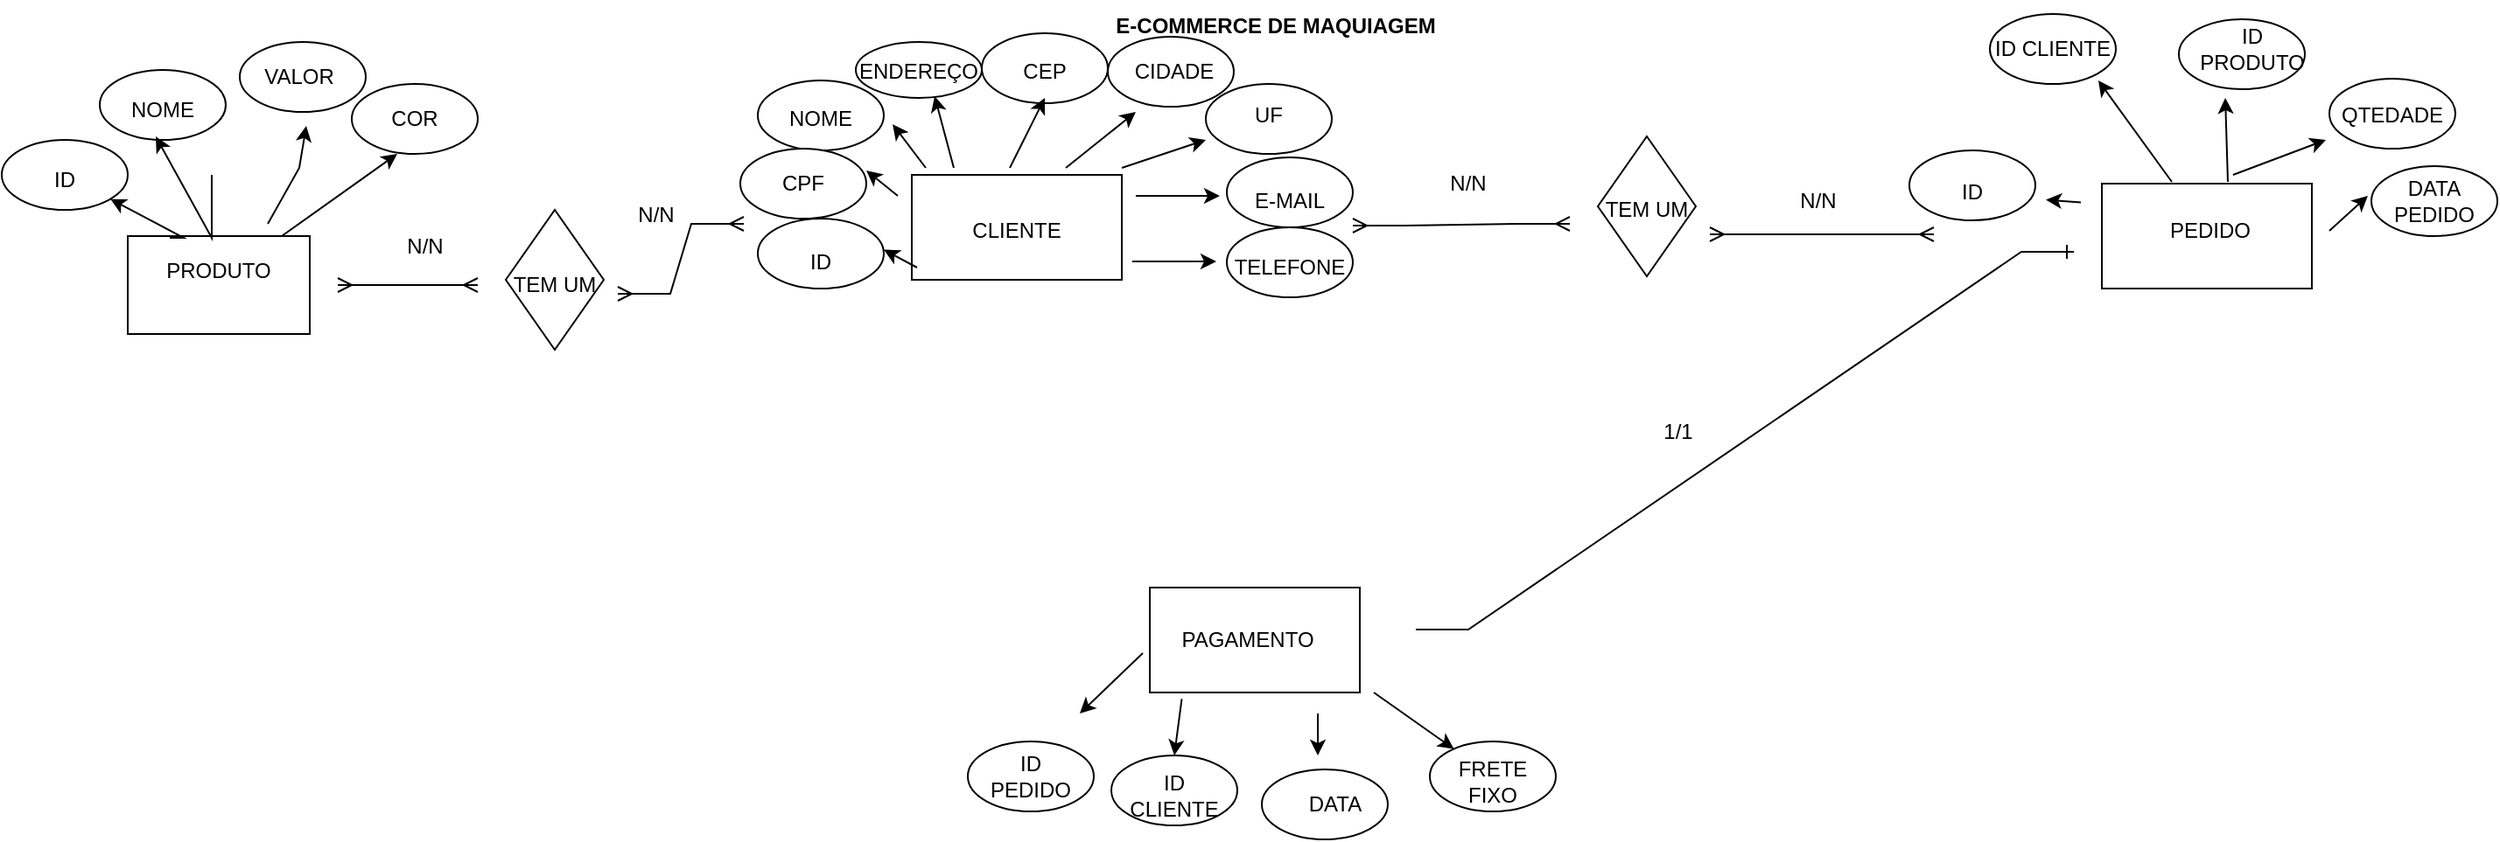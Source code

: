 <mxfile version="20.8.16" type="github">
  <diagram name="Página-1" id="B2bNF2gCKiCi8UCyTpzR">
    <mxGraphModel dx="1434" dy="788" grid="1" gridSize="8" guides="1" tooltips="1" connect="1" arrows="1" fold="1" page="1" pageScale="1" pageWidth="1600" pageHeight="1200" math="0" shadow="0">
      <root>
        <mxCell id="0" />
        <mxCell id="1" parent="0" />
        <mxCell id="oi5ur6y7Pvudr7qSThxN-54" value="" style="rounded=0;whiteSpace=wrap;html=1;glass=0;" vertex="1" parent="1">
          <mxGeometry x="1200" y="113" width="120" height="60" as="geometry" />
        </mxCell>
        <mxCell id="oi5ur6y7Pvudr7qSThxN-30" value="" style="ellipse;whiteSpace=wrap;html=1;rounded=0;glass=0;" vertex="1" parent="1">
          <mxGeometry x="432" y="54" width="72" height="40" as="geometry" />
        </mxCell>
        <mxCell id="oi5ur6y7Pvudr7qSThxN-26" value="" style="rounded=0;whiteSpace=wrap;html=1;glass=0;" vertex="1" parent="1">
          <mxGeometry x="520" y="108" width="120" height="60" as="geometry" />
        </mxCell>
        <mxCell id="oi5ur6y7Pvudr7qSThxN-1" value="E-COMMERCE DE MAQUIAGEM" style="text;html=1;strokeColor=none;fillColor=none;align=center;verticalAlign=middle;whiteSpace=wrap;rounded=0;glass=0;fontStyle=1" vertex="1" parent="1">
          <mxGeometry x="544" y="8" width="368" height="30" as="geometry" />
        </mxCell>
        <mxCell id="oi5ur6y7Pvudr7qSThxN-2" value="" style="rounded=0;whiteSpace=wrap;html=1;glass=0;" vertex="1" parent="1">
          <mxGeometry x="72" y="143" width="104" height="56" as="geometry" />
        </mxCell>
        <mxCell id="oi5ur6y7Pvudr7qSThxN-3" value="PRODUTO" style="text;html=1;strokeColor=none;fillColor=none;align=center;verticalAlign=middle;whiteSpace=wrap;rounded=0;" vertex="1" parent="1">
          <mxGeometry x="56" y="143" width="136" height="40" as="geometry" />
        </mxCell>
        <mxCell id="oi5ur6y7Pvudr7qSThxN-4" value="" style="ellipse;whiteSpace=wrap;html=1;rounded=0;glass=0;" vertex="1" parent="1">
          <mxGeometry x="488" y="32" width="72" height="32" as="geometry" />
        </mxCell>
        <mxCell id="oi5ur6y7Pvudr7qSThxN-5" value="" style="ellipse;whiteSpace=wrap;html=1;rounded=0;glass=0;" vertex="1" parent="1">
          <mxGeometry y="88" width="72" height="40" as="geometry" />
        </mxCell>
        <mxCell id="oi5ur6y7Pvudr7qSThxN-6" value="" style="ellipse;whiteSpace=wrap;html=1;rounded=0;glass=0;" vertex="1" parent="1">
          <mxGeometry x="200" y="56" width="72" height="40" as="geometry" />
        </mxCell>
        <mxCell id="oi5ur6y7Pvudr7qSThxN-7" value="" style="ellipse;whiteSpace=wrap;html=1;rounded=0;glass=0;" vertex="1" parent="1">
          <mxGeometry x="422" y="93" width="72" height="40" as="geometry" />
        </mxCell>
        <mxCell id="oi5ur6y7Pvudr7qSThxN-8" value="" style="ellipse;whiteSpace=wrap;html=1;rounded=0;glass=0;" vertex="1" parent="1">
          <mxGeometry x="136" y="32" width="72" height="40" as="geometry" />
        </mxCell>
        <mxCell id="oi5ur6y7Pvudr7qSThxN-9" value="" style="ellipse;whiteSpace=wrap;html=1;rounded=0;glass=0;" vertex="1" parent="1">
          <mxGeometry x="56" y="48" width="72" height="40" as="geometry" />
        </mxCell>
        <mxCell id="oi5ur6y7Pvudr7qSThxN-10" value="ID" style="text;html=1;strokeColor=none;fillColor=none;align=center;verticalAlign=middle;whiteSpace=wrap;rounded=0;" vertex="1" parent="1">
          <mxGeometry x="6" y="96" width="60" height="30" as="geometry" />
        </mxCell>
        <mxCell id="oi5ur6y7Pvudr7qSThxN-12" value="VALOR" style="text;html=1;strokeColor=none;fillColor=none;align=center;verticalAlign=middle;whiteSpace=wrap;rounded=0;" vertex="1" parent="1">
          <mxGeometry x="140" y="37" width="60" height="30" as="geometry" />
        </mxCell>
        <mxCell id="oi5ur6y7Pvudr7qSThxN-13" value="ENDEREÇO" style="text;html=1;strokeColor=none;fillColor=none;align=center;verticalAlign=middle;whiteSpace=wrap;rounded=0;" vertex="1" parent="1">
          <mxGeometry x="472" y="34" width="104" height="30" as="geometry" />
        </mxCell>
        <mxCell id="oi5ur6y7Pvudr7qSThxN-14" value="NOME" style="text;html=1;strokeColor=none;fillColor=none;align=center;verticalAlign=middle;whiteSpace=wrap;rounded=0;" vertex="1" parent="1">
          <mxGeometry x="438" y="61" width="60" height="30" as="geometry" />
        </mxCell>
        <mxCell id="oi5ur6y7Pvudr7qSThxN-15" value="COR" style="text;html=1;strokeColor=none;fillColor=none;align=center;verticalAlign=middle;whiteSpace=wrap;rounded=0;" vertex="1" parent="1">
          <mxGeometry x="206" y="61" width="60" height="30" as="geometry" />
        </mxCell>
        <mxCell id="oi5ur6y7Pvudr7qSThxN-16" value="NOME" style="text;html=1;strokeColor=none;fillColor=none;align=center;verticalAlign=middle;whiteSpace=wrap;rounded=0;" vertex="1" parent="1">
          <mxGeometry x="62" y="56" width="60" height="30" as="geometry" />
        </mxCell>
        <mxCell id="oi5ur6y7Pvudr7qSThxN-18" value="" style="endArrow=classic;html=1;rounded=0;" edge="1" parent="1" target="oi5ur6y7Pvudr7qSThxN-5">
          <mxGeometry width="50" height="50" relative="1" as="geometry">
            <mxPoint x="96" y="144" as="sourcePoint" />
            <mxPoint x="88" y="128" as="targetPoint" />
            <Array as="points">
              <mxPoint x="104" y="144" />
            </Array>
          </mxGeometry>
        </mxCell>
        <mxCell id="oi5ur6y7Pvudr7qSThxN-19" value="" style="endArrow=classic;html=1;rounded=0;exitX=0.846;exitY=0;exitDx=0;exitDy=0;exitPerimeter=0;" edge="1" parent="1" source="oi5ur6y7Pvudr7qSThxN-2">
          <mxGeometry width="50" height="50" relative="1" as="geometry">
            <mxPoint x="176" y="146" as="sourcePoint" />
            <mxPoint x="226" y="96" as="targetPoint" />
          </mxGeometry>
        </mxCell>
        <mxCell id="oi5ur6y7Pvudr7qSThxN-20" value="" style="endArrow=classic;html=1;rounded=0;exitX=0.706;exitY=-0.175;exitDx=0;exitDy=0;exitPerimeter=0;" edge="1" parent="1" source="oi5ur6y7Pvudr7qSThxN-3">
          <mxGeometry width="50" height="50" relative="1" as="geometry">
            <mxPoint x="170" y="120" as="sourcePoint" />
            <mxPoint x="174" y="80" as="targetPoint" />
            <Array as="points">
              <mxPoint x="170" y="104" />
            </Array>
          </mxGeometry>
        </mxCell>
        <mxCell id="oi5ur6y7Pvudr7qSThxN-22" value="" style="endArrow=classic;html=1;rounded=0;" edge="1" parent="1">
          <mxGeometry width="50" height="50" relative="1" as="geometry">
            <mxPoint x="120" y="108" as="sourcePoint" />
            <mxPoint x="88" y="86" as="targetPoint" />
            <Array as="points">
              <mxPoint x="120" y="144" />
            </Array>
          </mxGeometry>
        </mxCell>
        <mxCell id="oi5ur6y7Pvudr7qSThxN-24" value="CLIENTE" style="text;html=1;strokeColor=none;fillColor=none;align=center;verticalAlign=middle;whiteSpace=wrap;rounded=0;" vertex="1" parent="1">
          <mxGeometry x="512" y="120" width="136" height="40" as="geometry" />
        </mxCell>
        <mxCell id="oi5ur6y7Pvudr7qSThxN-27" value="" style="ellipse;whiteSpace=wrap;html=1;rounded=0;glass=0;" vertex="1" parent="1">
          <mxGeometry x="688" y="56" width="72" height="40" as="geometry" />
        </mxCell>
        <mxCell id="oi5ur6y7Pvudr7qSThxN-28" value="" style="ellipse;whiteSpace=wrap;html=1;rounded=0;glass=0;" vertex="1" parent="1">
          <mxGeometry x="632" y="29" width="72" height="40" as="geometry" />
        </mxCell>
        <mxCell id="oi5ur6y7Pvudr7qSThxN-29" value="" style="ellipse;whiteSpace=wrap;html=1;rounded=0;glass=0;" vertex="1" parent="1">
          <mxGeometry x="560" y="27" width="72" height="40" as="geometry" />
        </mxCell>
        <mxCell id="oi5ur6y7Pvudr7qSThxN-31" value="" style="ellipse;whiteSpace=wrap;html=1;rounded=0;glass=0;" vertex="1" parent="1">
          <mxGeometry x="700" y="98" width="72" height="40" as="geometry" />
        </mxCell>
        <mxCell id="oi5ur6y7Pvudr7qSThxN-32" value="" style="ellipse;whiteSpace=wrap;html=1;rounded=0;glass=0;" vertex="1" parent="1">
          <mxGeometry x="432" y="133" width="72" height="40" as="geometry" />
        </mxCell>
        <mxCell id="oi5ur6y7Pvudr7qSThxN-33" value="" style="ellipse;whiteSpace=wrap;html=1;rounded=0;glass=0;" vertex="1" parent="1">
          <mxGeometry x="700" y="138" width="72" height="40" as="geometry" />
        </mxCell>
        <mxCell id="oi5ur6y7Pvudr7qSThxN-34" value="ID" style="text;html=1;strokeColor=none;fillColor=none;align=center;verticalAlign=middle;whiteSpace=wrap;rounded=0;" vertex="1" parent="1">
          <mxGeometry x="438" y="143" width="60" height="30" as="geometry" />
        </mxCell>
        <mxCell id="oi5ur6y7Pvudr7qSThxN-36" value="CIDADE" style="text;html=1;strokeColor=none;fillColor=none;align=center;verticalAlign=middle;whiteSpace=wrap;rounded=0;" vertex="1" parent="1">
          <mxGeometry x="640" y="34" width="60" height="30" as="geometry" />
        </mxCell>
        <mxCell id="oi5ur6y7Pvudr7qSThxN-37" value="CEP" style="text;html=1;strokeColor=none;fillColor=none;align=center;verticalAlign=middle;whiteSpace=wrap;rounded=0;" vertex="1" parent="1">
          <mxGeometry x="566" y="34" width="60" height="30" as="geometry" />
        </mxCell>
        <mxCell id="oi5ur6y7Pvudr7qSThxN-38" value="E-MAIL" style="text;html=1;strokeColor=none;fillColor=none;align=center;verticalAlign=middle;whiteSpace=wrap;rounded=0;" vertex="1" parent="1">
          <mxGeometry x="706" y="108" width="60" height="30" as="geometry" />
        </mxCell>
        <mxCell id="oi5ur6y7Pvudr7qSThxN-41" value="TELEFONE" style="text;html=1;strokeColor=none;fillColor=none;align=center;verticalAlign=middle;whiteSpace=wrap;rounded=0;" vertex="1" parent="1">
          <mxGeometry x="706" y="146" width="60" height="30" as="geometry" />
        </mxCell>
        <mxCell id="oi5ur6y7Pvudr7qSThxN-42" value="UF" style="text;html=1;strokeColor=none;fillColor=none;align=center;verticalAlign=middle;whiteSpace=wrap;rounded=0;" vertex="1" parent="1">
          <mxGeometry x="694" y="59" width="60" height="30" as="geometry" />
        </mxCell>
        <mxCell id="oi5ur6y7Pvudr7qSThxN-43" value="CPF" style="text;html=1;strokeColor=none;fillColor=none;align=center;verticalAlign=middle;whiteSpace=wrap;rounded=0;" vertex="1" parent="1">
          <mxGeometry x="428" y="98" width="60" height="30" as="geometry" />
        </mxCell>
        <mxCell id="oi5ur6y7Pvudr7qSThxN-44" value="" style="endArrow=classic;html=1;rounded=0;exitX=0.846;exitY=0;exitDx=0;exitDy=0;exitPerimeter=0;entryX=0.5;entryY=1;entryDx=0;entryDy=0;" edge="1" parent="1" target="oi5ur6y7Pvudr7qSThxN-37">
          <mxGeometry width="50" height="50" relative="1" as="geometry">
            <mxPoint x="576" y="104" as="sourcePoint" />
            <mxPoint x="602.016" y="80" as="targetPoint" />
          </mxGeometry>
        </mxCell>
        <mxCell id="oi5ur6y7Pvudr7qSThxN-45" value="" style="endArrow=classic;html=1;rounded=0;" edge="1" parent="1">
          <mxGeometry width="50" height="50" relative="1" as="geometry">
            <mxPoint x="608" y="104" as="sourcePoint" />
            <mxPoint x="648" y="72" as="targetPoint" />
          </mxGeometry>
        </mxCell>
        <mxCell id="oi5ur6y7Pvudr7qSThxN-46" value="" style="endArrow=classic;html=1;rounded=0;entryX=0;entryY=0.8;entryDx=0;entryDy=0;entryPerimeter=0;" edge="1" parent="1" target="oi5ur6y7Pvudr7qSThxN-27">
          <mxGeometry width="50" height="50" relative="1" as="geometry">
            <mxPoint x="640" y="104" as="sourcePoint" />
            <mxPoint x="674.016" y="84" as="targetPoint" />
          </mxGeometry>
        </mxCell>
        <mxCell id="oi5ur6y7Pvudr7qSThxN-47" value="" style="endArrow=classic;html=1;rounded=0;exitX=1;exitY=0;exitDx=0;exitDy=0;" edge="1" parent="1" source="oi5ur6y7Pvudr7qSThxN-24">
          <mxGeometry width="50" height="50" relative="1" as="geometry">
            <mxPoint x="648" y="132" as="sourcePoint" />
            <mxPoint x="696" y="120" as="targetPoint" />
          </mxGeometry>
        </mxCell>
        <mxCell id="oi5ur6y7Pvudr7qSThxN-48" value="" style="endArrow=classic;html=1;rounded=0;exitX=1;exitY=0;exitDx=0;exitDy=0;" edge="1" parent="1">
          <mxGeometry width="50" height="50" relative="1" as="geometry">
            <mxPoint x="646" y="157.5" as="sourcePoint" />
            <mxPoint x="694" y="157.5" as="targetPoint" />
          </mxGeometry>
        </mxCell>
        <mxCell id="oi5ur6y7Pvudr7qSThxN-49" value="" style="endArrow=classic;html=1;rounded=0;entryX=0.587;entryY=0.967;entryDx=0;entryDy=0;entryPerimeter=0;" edge="1" parent="1" target="oi5ur6y7Pvudr7qSThxN-13">
          <mxGeometry width="50" height="50" relative="1" as="geometry">
            <mxPoint x="544" y="104" as="sourcePoint" />
            <mxPoint x="576" y="86" as="targetPoint" />
          </mxGeometry>
        </mxCell>
        <mxCell id="oi5ur6y7Pvudr7qSThxN-50" value="" style="endArrow=classic;html=1;rounded=0;entryX=0.587;entryY=0.967;entryDx=0;entryDy=0;entryPerimeter=0;" edge="1" parent="1">
          <mxGeometry width="50" height="50" relative="1" as="geometry">
            <mxPoint x="528" y="104" as="sourcePoint" />
            <mxPoint x="509.048" y="79.01" as="targetPoint" />
          </mxGeometry>
        </mxCell>
        <mxCell id="oi5ur6y7Pvudr7qSThxN-51" value="" style="endArrow=classic;html=1;rounded=0;entryX=0.587;entryY=0.967;entryDx=0;entryDy=0;entryPerimeter=0;exitX=0;exitY=0;exitDx=0;exitDy=0;" edge="1" parent="1" source="oi5ur6y7Pvudr7qSThxN-24">
          <mxGeometry width="50" height="50" relative="1" as="geometry">
            <mxPoint x="512.95" y="130.5" as="sourcePoint" />
            <mxPoint x="493.998" y="105.51" as="targetPoint" />
          </mxGeometry>
        </mxCell>
        <mxCell id="oi5ur6y7Pvudr7qSThxN-52" value="PEDIDO" style="text;html=1;strokeColor=none;fillColor=none;align=center;verticalAlign=middle;whiteSpace=wrap;rounded=0;" vertex="1" parent="1">
          <mxGeometry x="1194" y="120" width="136" height="40" as="geometry" />
        </mxCell>
        <mxCell id="oi5ur6y7Pvudr7qSThxN-53" value="" style="endArrow=classic;html=1;rounded=0;entryX=0.587;entryY=0.967;entryDx=0;entryDy=0;entryPerimeter=0;exitX=0.081;exitY=1.025;exitDx=0;exitDy=0;exitPerimeter=0;" edge="1" parent="1" source="oi5ur6y7Pvudr7qSThxN-24">
          <mxGeometry width="50" height="50" relative="1" as="geometry">
            <mxPoint x="522" y="165.24" as="sourcePoint" />
            <mxPoint x="503.998" y="150.75" as="targetPoint" />
          </mxGeometry>
        </mxCell>
        <mxCell id="oi5ur6y7Pvudr7qSThxN-58" value="" style="ellipse;whiteSpace=wrap;html=1;rounded=0;glass=0;" vertex="1" parent="1">
          <mxGeometry x="1354" y="103" width="72" height="40" as="geometry" />
        </mxCell>
        <mxCell id="oi5ur6y7Pvudr7qSThxN-59" value="" style="ellipse;whiteSpace=wrap;html=1;rounded=0;glass=0;" vertex="1" parent="1">
          <mxGeometry x="1330" y="53" width="72" height="40" as="geometry" />
        </mxCell>
        <mxCell id="oi5ur6y7Pvudr7qSThxN-60" value="" style="ellipse;whiteSpace=wrap;html=1;rounded=0;glass=0;" vertex="1" parent="1">
          <mxGeometry x="1244" y="19" width="72" height="40" as="geometry" />
        </mxCell>
        <mxCell id="oi5ur6y7Pvudr7qSThxN-61" value="" style="ellipse;whiteSpace=wrap;html=1;rounded=0;glass=0;" vertex="1" parent="1">
          <mxGeometry x="1136" y="16" width="72" height="40" as="geometry" />
        </mxCell>
        <mxCell id="oi5ur6y7Pvudr7qSThxN-62" value="" style="ellipse;whiteSpace=wrap;html=1;rounded=0;glass=0;" vertex="1" parent="1">
          <mxGeometry x="1090" y="94" width="72" height="40" as="geometry" />
        </mxCell>
        <mxCell id="oi5ur6y7Pvudr7qSThxN-64" value="ID" style="text;html=1;strokeColor=none;fillColor=none;align=center;verticalAlign=middle;whiteSpace=wrap;rounded=0;" vertex="1" parent="1">
          <mxGeometry x="1096" y="113" width="60" height="10" as="geometry" />
        </mxCell>
        <mxCell id="oi5ur6y7Pvudr7qSThxN-65" value="ID CLIENTE" style="text;html=1;strokeColor=none;fillColor=none;align=center;verticalAlign=middle;whiteSpace=wrap;rounded=0;" vertex="1" parent="1">
          <mxGeometry x="1104" y="16" width="136" height="40" as="geometry" />
        </mxCell>
        <mxCell id="oi5ur6y7Pvudr7qSThxN-66" value="ID PRODUTO" style="text;html=1;strokeColor=none;fillColor=none;align=center;verticalAlign=middle;whiteSpace=wrap;rounded=0;" vertex="1" parent="1">
          <mxGeometry x="1256" y="21" width="60" height="30" as="geometry" />
        </mxCell>
        <mxCell id="oi5ur6y7Pvudr7qSThxN-67" value="QTEDADE" style="text;html=1;strokeColor=none;fillColor=none;align=center;verticalAlign=middle;whiteSpace=wrap;rounded=0;" vertex="1" parent="1">
          <mxGeometry x="1336" y="59" width="60" height="30" as="geometry" />
        </mxCell>
        <mxCell id="oi5ur6y7Pvudr7qSThxN-68" value="DATA PEDIDO" style="text;html=1;strokeColor=none;fillColor=none;align=center;verticalAlign=middle;whiteSpace=wrap;rounded=0;" vertex="1" parent="1">
          <mxGeometry x="1360" y="108" width="60" height="30" as="geometry" />
        </mxCell>
        <mxCell id="oi5ur6y7Pvudr7qSThxN-69" value="" style="endArrow=classic;html=1;rounded=0;entryX=0.587;entryY=0.967;entryDx=0;entryDy=0;entryPerimeter=0;" edge="1" parent="1">
          <mxGeometry width="50" height="50" relative="1" as="geometry">
            <mxPoint x="1272" y="112" as="sourcePoint" />
            <mxPoint x="1270.528" y="64.01" as="targetPoint" />
          </mxGeometry>
        </mxCell>
        <mxCell id="oi5ur6y7Pvudr7qSThxN-70" value="" style="endArrow=classic;html=1;rounded=0;" edge="1" parent="1">
          <mxGeometry width="50" height="50" relative="1" as="geometry">
            <mxPoint x="1274.95" y="107.99" as="sourcePoint" />
            <mxPoint x="1328" y="88" as="targetPoint" />
          </mxGeometry>
        </mxCell>
        <mxCell id="oi5ur6y7Pvudr7qSThxN-71" value="" style="endArrow=classic;html=1;rounded=0;" edge="1" parent="1">
          <mxGeometry width="50" height="50" relative="1" as="geometry">
            <mxPoint x="1240" y="112" as="sourcePoint" />
            <mxPoint x="1198" y="54" as="targetPoint" />
            <Array as="points" />
          </mxGeometry>
        </mxCell>
        <mxCell id="oi5ur6y7Pvudr7qSThxN-72" value="" style="endArrow=classic;html=1;rounded=0;exitX=1;exitY=0.5;exitDx=0;exitDy=0;" edge="1" parent="1" source="oi5ur6y7Pvudr7qSThxN-52">
          <mxGeometry width="50" height="50" relative="1" as="geometry">
            <mxPoint x="1320" y="111" as="sourcePoint" />
            <mxPoint x="1352" y="120" as="targetPoint" />
          </mxGeometry>
        </mxCell>
        <mxCell id="oi5ur6y7Pvudr7qSThxN-76" value="" style="endArrow=classic;html=1;rounded=0;entryX=0.587;entryY=0.967;entryDx=0;entryDy=0;entryPerimeter=0;" edge="1" parent="1">
          <mxGeometry width="50" height="50" relative="1" as="geometry">
            <mxPoint x="1188" y="123.75" as="sourcePoint" />
            <mxPoint x="1167.998" y="122.25" as="targetPoint" />
          </mxGeometry>
        </mxCell>
        <mxCell id="oi5ur6y7Pvudr7qSThxN-77" value="" style="rhombus;whiteSpace=wrap;html=1;rounded=0;glass=0;" vertex="1" parent="1">
          <mxGeometry x="288" y="128" width="56" height="80" as="geometry" />
        </mxCell>
        <mxCell id="oi5ur6y7Pvudr7qSThxN-78" value="" style="rhombus;whiteSpace=wrap;html=1;rounded=0;glass=0;" vertex="1" parent="1">
          <mxGeometry x="912" y="86" width="56" height="80" as="geometry" />
        </mxCell>
        <mxCell id="oi5ur6y7Pvudr7qSThxN-82" value="TEM UM" style="text;html=1;strokeColor=none;fillColor=none;align=center;verticalAlign=middle;whiteSpace=wrap;rounded=0;" vertex="1" parent="1">
          <mxGeometry x="286" y="156" width="60" height="30" as="geometry" />
        </mxCell>
        <mxCell id="oi5ur6y7Pvudr7qSThxN-83" value="TEM UM" style="text;html=1;strokeColor=none;fillColor=none;align=center;verticalAlign=middle;whiteSpace=wrap;rounded=0;" vertex="1" parent="1">
          <mxGeometry x="910" y="113" width="60" height="30" as="geometry" />
        </mxCell>
        <mxCell id="oi5ur6y7Pvudr7qSThxN-84" value="" style="edgeStyle=entityRelationEdgeStyle;fontSize=12;html=1;endArrow=ERmany;startArrow=ERmany;rounded=0;" edge="1" parent="1">
          <mxGeometry width="100" height="100" relative="1" as="geometry">
            <mxPoint x="772" y="137" as="sourcePoint" />
            <mxPoint x="896" y="136" as="targetPoint" />
          </mxGeometry>
        </mxCell>
        <mxCell id="oi5ur6y7Pvudr7qSThxN-85" value="" style="edgeStyle=entityRelationEdgeStyle;fontSize=12;html=1;endArrow=ERmany;startArrow=ERmany;rounded=0;" edge="1" parent="1">
          <mxGeometry width="100" height="100" relative="1" as="geometry">
            <mxPoint x="976" y="142" as="sourcePoint" />
            <mxPoint x="1104" y="142" as="targetPoint" />
          </mxGeometry>
        </mxCell>
        <mxCell id="oi5ur6y7Pvudr7qSThxN-86" value="" style="edgeStyle=entityRelationEdgeStyle;fontSize=12;html=1;endArrow=ERmany;startArrow=ERmany;rounded=0;" edge="1" parent="1">
          <mxGeometry width="100" height="100" relative="1" as="geometry">
            <mxPoint x="192" y="171" as="sourcePoint" />
            <mxPoint x="272" y="171" as="targetPoint" />
          </mxGeometry>
        </mxCell>
        <mxCell id="oi5ur6y7Pvudr7qSThxN-87" value="" style="edgeStyle=entityRelationEdgeStyle;fontSize=12;html=1;endArrow=ERmany;startArrow=ERmany;rounded=0;" edge="1" parent="1">
          <mxGeometry width="100" height="100" relative="1" as="geometry">
            <mxPoint x="352" y="176" as="sourcePoint" />
            <mxPoint x="424" y="136" as="targetPoint" />
          </mxGeometry>
        </mxCell>
        <mxCell id="oi5ur6y7Pvudr7qSThxN-88" value="N/N" style="text;html=1;strokeColor=none;fillColor=none;align=center;verticalAlign=middle;whiteSpace=wrap;rounded=0;" vertex="1" parent="1">
          <mxGeometry x="212" y="134" width="60" height="30" as="geometry" />
        </mxCell>
        <mxCell id="oi5ur6y7Pvudr7qSThxN-89" value="N/N" style="text;html=1;strokeColor=none;fillColor=none;align=center;verticalAlign=middle;whiteSpace=wrap;rounded=0;" vertex="1" parent="1">
          <mxGeometry x="344" y="116" width="60" height="30" as="geometry" />
        </mxCell>
        <mxCell id="oi5ur6y7Pvudr7qSThxN-90" value="N/N" style="text;html=1;strokeColor=none;fillColor=none;align=center;verticalAlign=middle;whiteSpace=wrap;rounded=0;" vertex="1" parent="1">
          <mxGeometry x="808" y="98" width="60" height="30" as="geometry" />
        </mxCell>
        <mxCell id="oi5ur6y7Pvudr7qSThxN-91" value="N/N" style="text;html=1;strokeColor=none;fillColor=none;align=center;verticalAlign=middle;whiteSpace=wrap;rounded=0;" vertex="1" parent="1">
          <mxGeometry x="1008" y="108" width="60" height="30" as="geometry" />
        </mxCell>
        <mxCell id="oi5ur6y7Pvudr7qSThxN-92" value="" style="rounded=0;whiteSpace=wrap;html=1;glass=0;" vertex="1" parent="1">
          <mxGeometry x="656" y="344" width="120" height="60" as="geometry" />
        </mxCell>
        <mxCell id="oi5ur6y7Pvudr7qSThxN-93" value="PAGAMENTO" style="text;html=1;strokeColor=none;fillColor=none;align=center;verticalAlign=middle;whiteSpace=wrap;rounded=0;" vertex="1" parent="1">
          <mxGeometry x="652" y="359" width="120" height="30" as="geometry" />
        </mxCell>
        <mxCell id="oi5ur6y7Pvudr7qSThxN-94" value="" style="ellipse;whiteSpace=wrap;html=1;rounded=0;glass=0;" vertex="1" parent="1">
          <mxGeometry x="634" y="440" width="72" height="40" as="geometry" />
        </mxCell>
        <mxCell id="oi5ur6y7Pvudr7qSThxN-95" value="" style="ellipse;whiteSpace=wrap;html=1;rounded=0;glass=0;" vertex="1" parent="1">
          <mxGeometry x="720" y="448" width="72" height="40" as="geometry" />
        </mxCell>
        <mxCell id="oi5ur6y7Pvudr7qSThxN-96" value="" style="ellipse;whiteSpace=wrap;html=1;rounded=0;glass=0;" vertex="1" parent="1">
          <mxGeometry x="552" y="432" width="72" height="40" as="geometry" />
        </mxCell>
        <mxCell id="oi5ur6y7Pvudr7qSThxN-98" value="" style="ellipse;whiteSpace=wrap;html=1;rounded=0;glass=0;" vertex="1" parent="1">
          <mxGeometry x="816" y="432" width="72" height="40" as="geometry" />
        </mxCell>
        <mxCell id="oi5ur6y7Pvudr7qSThxN-99" value="ID PEDIDO" style="text;html=1;strokeColor=none;fillColor=none;align=center;verticalAlign=middle;whiteSpace=wrap;rounded=0;" vertex="1" parent="1">
          <mxGeometry x="558" y="437" width="60" height="30" as="geometry" />
        </mxCell>
        <mxCell id="oi5ur6y7Pvudr7qSThxN-100" value="ID CLIENTE" style="text;html=1;strokeColor=none;fillColor=none;align=center;verticalAlign=middle;whiteSpace=wrap;rounded=0;" vertex="1" parent="1">
          <mxGeometry x="640" y="448" width="60" height="30" as="geometry" />
        </mxCell>
        <mxCell id="oi5ur6y7Pvudr7qSThxN-101" value="DATA" style="text;html=1;strokeColor=none;fillColor=none;align=center;verticalAlign=middle;whiteSpace=wrap;rounded=0;" vertex="1" parent="1">
          <mxGeometry x="732" y="453" width="60" height="30" as="geometry" />
        </mxCell>
        <mxCell id="oi5ur6y7Pvudr7qSThxN-102" value="FRETE FIXO" style="text;html=1;strokeColor=none;fillColor=none;align=center;verticalAlign=middle;whiteSpace=wrap;rounded=0;" vertex="1" parent="1">
          <mxGeometry x="822" y="440" width="60" height="30" as="geometry" />
        </mxCell>
        <mxCell id="oi5ur6y7Pvudr7qSThxN-103" value="" style="endArrow=classic;html=1;rounded=0;exitX=1;exitY=0;exitDx=0;exitDy=0;" edge="1" parent="1" target="oi5ur6y7Pvudr7qSThxN-98">
          <mxGeometry width="50" height="50" relative="1" as="geometry">
            <mxPoint x="784" y="404" as="sourcePoint" />
            <mxPoint x="832" y="404" as="targetPoint" />
          </mxGeometry>
        </mxCell>
        <mxCell id="oi5ur6y7Pvudr7qSThxN-104" value="" style="endArrow=classic;html=1;rounded=0;" edge="1" parent="1">
          <mxGeometry width="50" height="50" relative="1" as="geometry">
            <mxPoint x="752" y="416" as="sourcePoint" />
            <mxPoint x="752" y="440" as="targetPoint" />
          </mxGeometry>
        </mxCell>
        <mxCell id="oi5ur6y7Pvudr7qSThxN-105" value="" style="endArrow=classic;html=1;rounded=0;exitX=1;exitY=0;exitDx=0;exitDy=0;entryX=0.5;entryY=0;entryDx=0;entryDy=0;" edge="1" parent="1" target="oi5ur6y7Pvudr7qSThxN-94">
          <mxGeometry width="50" height="50" relative="1" as="geometry">
            <mxPoint x="674.26" y="407.72" as="sourcePoint" />
            <mxPoint x="719.995" y="440.004" as="targetPoint" />
          </mxGeometry>
        </mxCell>
        <mxCell id="oi5ur6y7Pvudr7qSThxN-106" value="" style="endArrow=classic;html=1;rounded=0;exitX=0;exitY=0.75;exitDx=0;exitDy=0;" edge="1" parent="1" source="oi5ur6y7Pvudr7qSThxN-93">
          <mxGeometry width="50" height="50" relative="1" as="geometry">
            <mxPoint x="602.26" y="389" as="sourcePoint" />
            <mxPoint x="616" y="416" as="targetPoint" />
          </mxGeometry>
        </mxCell>
        <mxCell id="oi5ur6y7Pvudr7qSThxN-107" value="" style="edgeStyle=entityRelationEdgeStyle;fontSize=12;html=1;endArrow=ERone;endFill=1;rounded=0;" edge="1" parent="1">
          <mxGeometry width="100" height="100" relative="1" as="geometry">
            <mxPoint x="808" y="368" as="sourcePoint" />
            <mxPoint x="1184" y="152" as="targetPoint" />
          </mxGeometry>
        </mxCell>
        <mxCell id="oi5ur6y7Pvudr7qSThxN-108" value="1/1" style="text;html=1;strokeColor=none;fillColor=none;align=center;verticalAlign=middle;whiteSpace=wrap;rounded=0;" vertex="1" parent="1">
          <mxGeometry x="928" y="240" width="60" height="30" as="geometry" />
        </mxCell>
      </root>
    </mxGraphModel>
  </diagram>
</mxfile>
